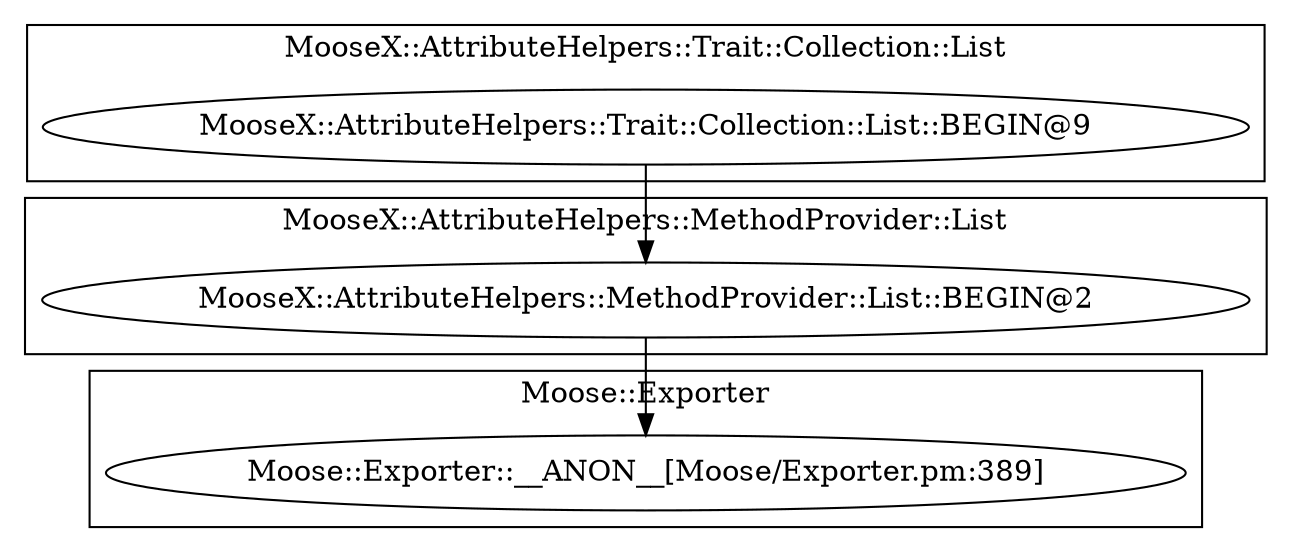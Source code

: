 digraph {
graph [overlap=false]
subgraph cluster_Moose_Exporter {
	label="Moose::Exporter";
	"Moose::Exporter::__ANON__[Moose/Exporter.pm:389]";
}
subgraph cluster_MooseX_AttributeHelpers_Trait_Collection_List {
	label="MooseX::AttributeHelpers::Trait::Collection::List";
	"MooseX::AttributeHelpers::Trait::Collection::List::BEGIN@9";
}
subgraph cluster_MooseX_AttributeHelpers_MethodProvider_List {
	label="MooseX::AttributeHelpers::MethodProvider::List";
	"MooseX::AttributeHelpers::MethodProvider::List::BEGIN@2";
}
"MooseX::AttributeHelpers::Trait::Collection::List::BEGIN@9" -> "MooseX::AttributeHelpers::MethodProvider::List::BEGIN@2";
"MooseX::AttributeHelpers::MethodProvider::List::BEGIN@2" -> "Moose::Exporter::__ANON__[Moose/Exporter.pm:389]";
}
